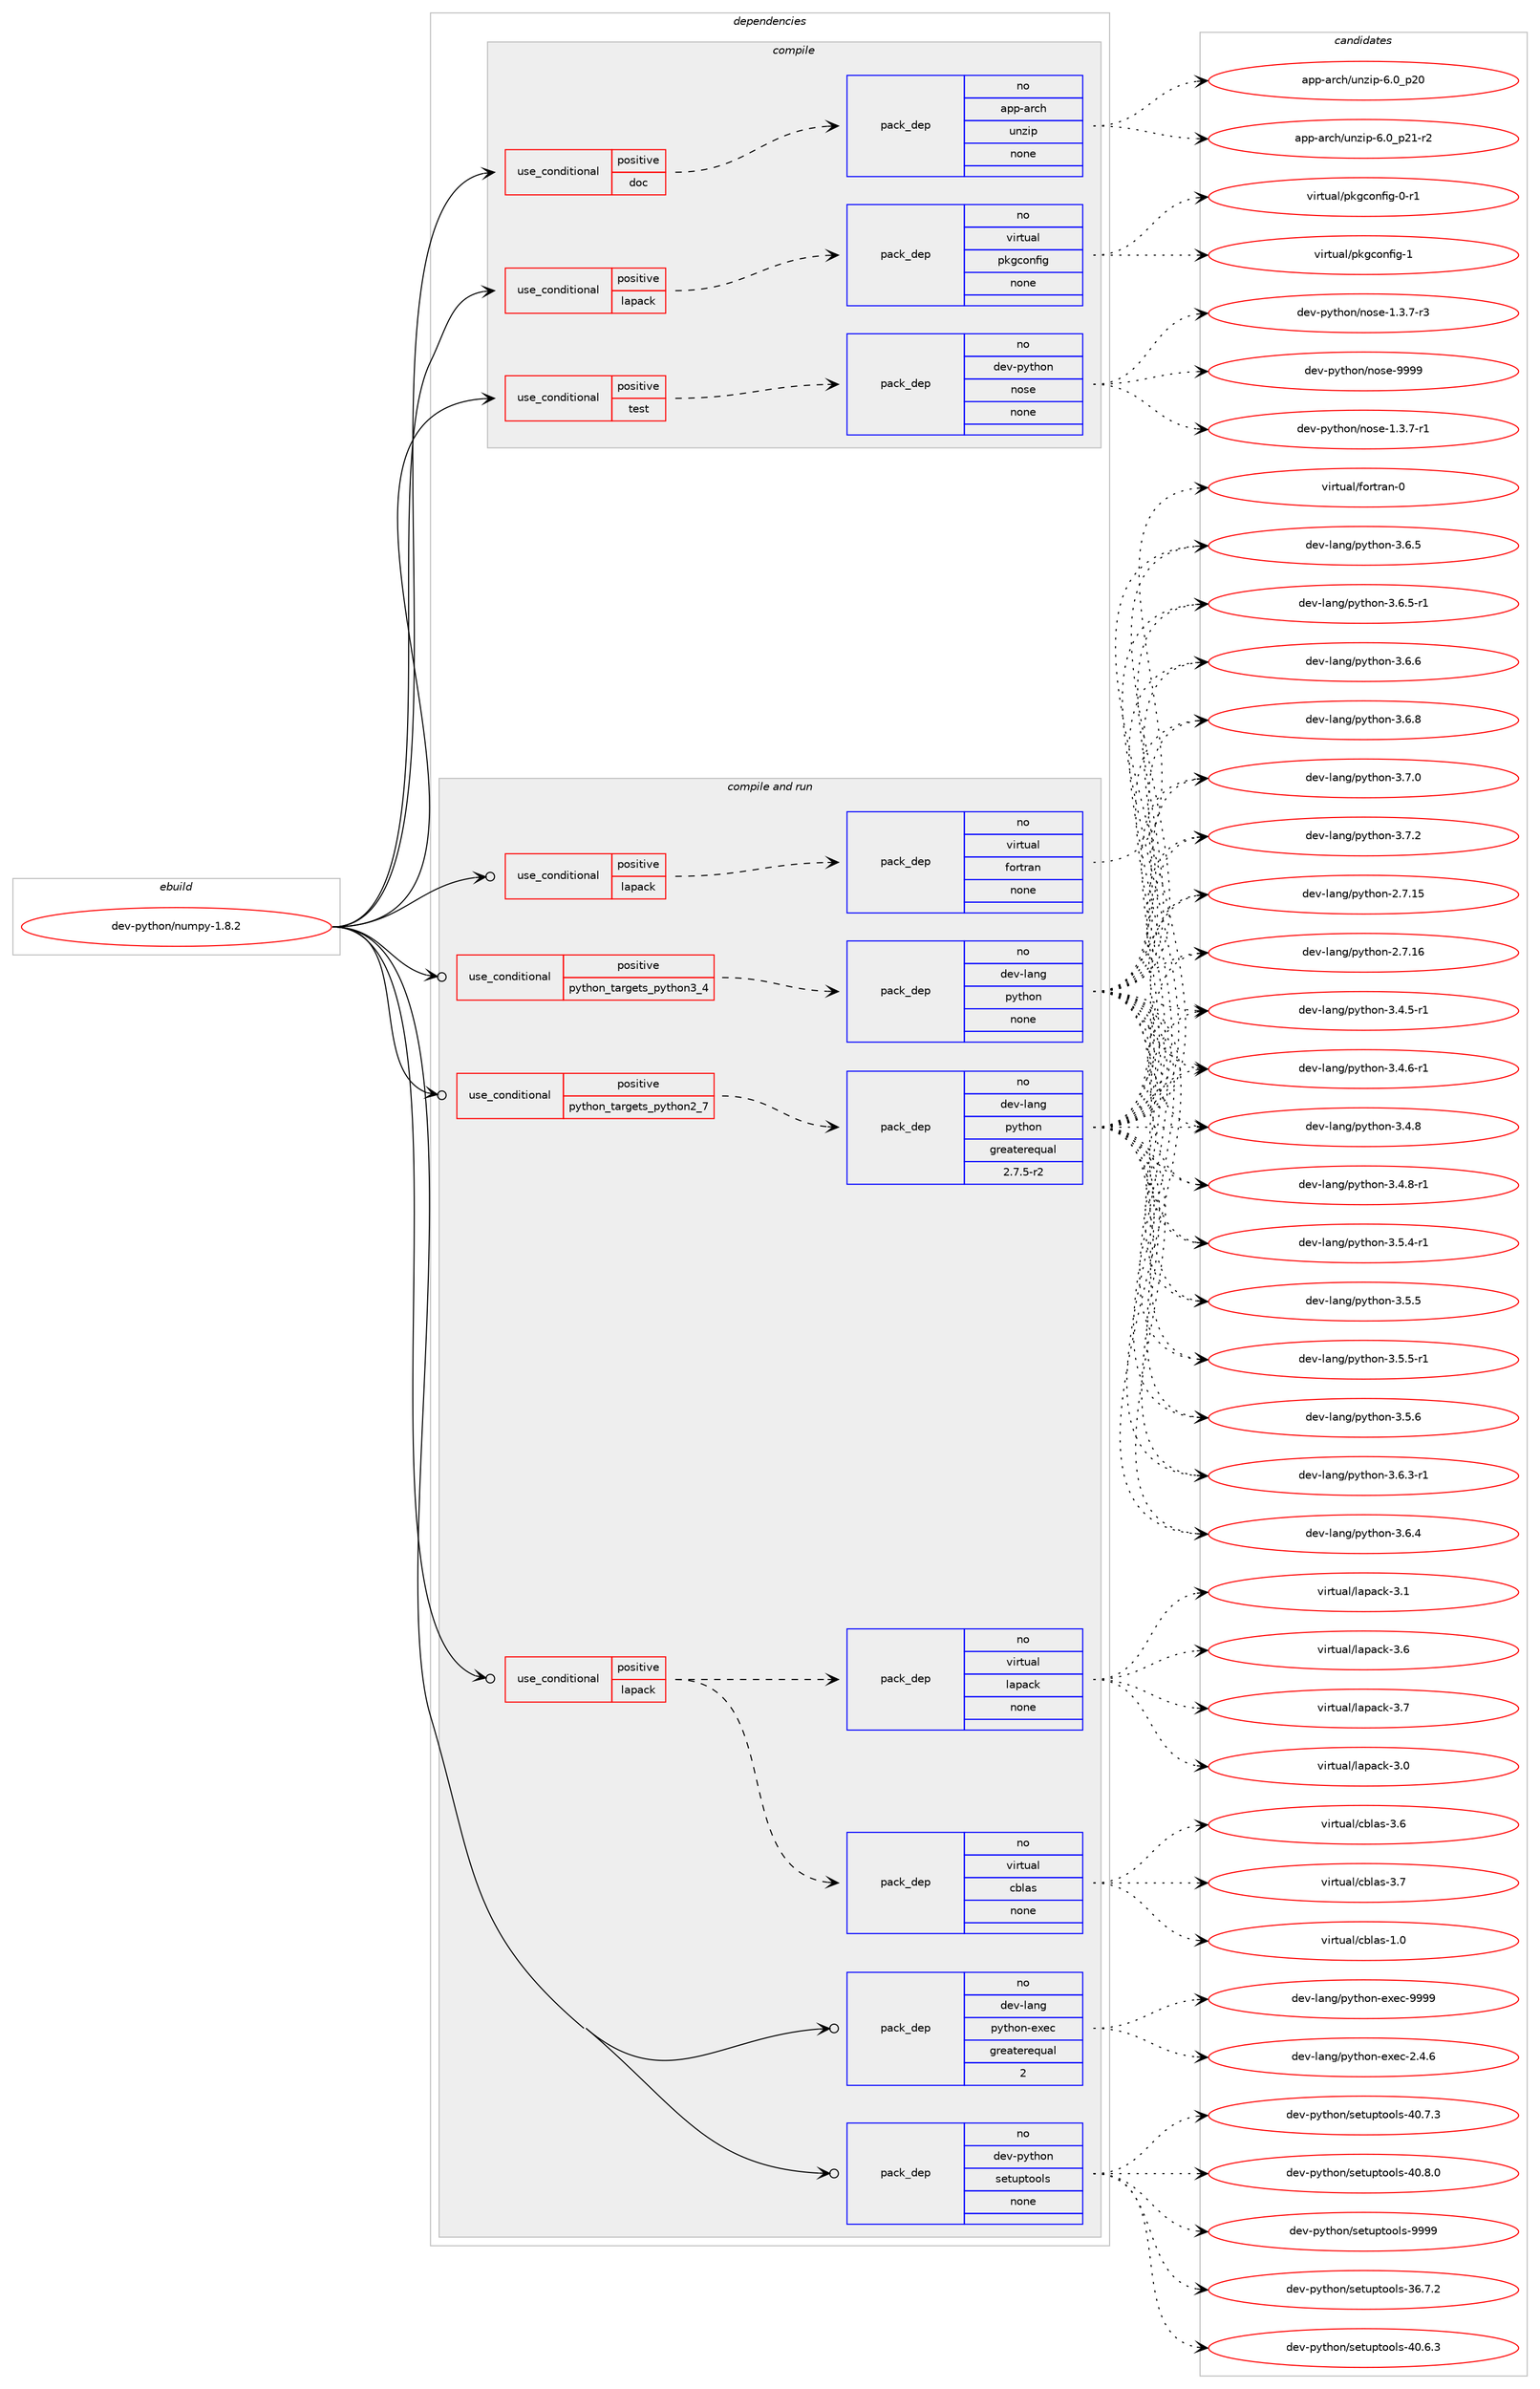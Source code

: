 digraph prolog {

# *************
# Graph options
# *************

newrank=true;
concentrate=true;
compound=true;
graph [rankdir=LR,fontname=Helvetica,fontsize=10,ranksep=1.5];#, ranksep=2.5, nodesep=0.2];
edge  [arrowhead=vee];
node  [fontname=Helvetica,fontsize=10];

# **********
# The ebuild
# **********

subgraph cluster_leftcol {
color=gray;
rank=same;
label=<<i>ebuild</i>>;
id [label="dev-python/numpy-1.8.2", color=red, width=4, href="../dev-python/numpy-1.8.2.svg"];
}

# ****************
# The dependencies
# ****************

subgraph cluster_midcol {
color=gray;
label=<<i>dependencies</i>>;
subgraph cluster_compile {
fillcolor="#eeeeee";
style=filled;
label=<<i>compile</i>>;
subgraph cond378396 {
dependency1421533 [label=<<TABLE BORDER="0" CELLBORDER="1" CELLSPACING="0" CELLPADDING="4"><TR><TD ROWSPAN="3" CELLPADDING="10">use_conditional</TD></TR><TR><TD>positive</TD></TR><TR><TD>doc</TD></TR></TABLE>>, shape=none, color=red];
subgraph pack1019860 {
dependency1421534 [label=<<TABLE BORDER="0" CELLBORDER="1" CELLSPACING="0" CELLPADDING="4" WIDTH="220"><TR><TD ROWSPAN="6" CELLPADDING="30">pack_dep</TD></TR><TR><TD WIDTH="110">no</TD></TR><TR><TD>app-arch</TD></TR><TR><TD>unzip</TD></TR><TR><TD>none</TD></TR><TR><TD></TD></TR></TABLE>>, shape=none, color=blue];
}
dependency1421533:e -> dependency1421534:w [weight=20,style="dashed",arrowhead="vee"];
}
id:e -> dependency1421533:w [weight=20,style="solid",arrowhead="vee"];
subgraph cond378397 {
dependency1421535 [label=<<TABLE BORDER="0" CELLBORDER="1" CELLSPACING="0" CELLPADDING="4"><TR><TD ROWSPAN="3" CELLPADDING="10">use_conditional</TD></TR><TR><TD>positive</TD></TR><TR><TD>lapack</TD></TR></TABLE>>, shape=none, color=red];
subgraph pack1019861 {
dependency1421536 [label=<<TABLE BORDER="0" CELLBORDER="1" CELLSPACING="0" CELLPADDING="4" WIDTH="220"><TR><TD ROWSPAN="6" CELLPADDING="30">pack_dep</TD></TR><TR><TD WIDTH="110">no</TD></TR><TR><TD>virtual</TD></TR><TR><TD>pkgconfig</TD></TR><TR><TD>none</TD></TR><TR><TD></TD></TR></TABLE>>, shape=none, color=blue];
}
dependency1421535:e -> dependency1421536:w [weight=20,style="dashed",arrowhead="vee"];
}
id:e -> dependency1421535:w [weight=20,style="solid",arrowhead="vee"];
subgraph cond378398 {
dependency1421537 [label=<<TABLE BORDER="0" CELLBORDER="1" CELLSPACING="0" CELLPADDING="4"><TR><TD ROWSPAN="3" CELLPADDING="10">use_conditional</TD></TR><TR><TD>positive</TD></TR><TR><TD>test</TD></TR></TABLE>>, shape=none, color=red];
subgraph pack1019862 {
dependency1421538 [label=<<TABLE BORDER="0" CELLBORDER="1" CELLSPACING="0" CELLPADDING="4" WIDTH="220"><TR><TD ROWSPAN="6" CELLPADDING="30">pack_dep</TD></TR><TR><TD WIDTH="110">no</TD></TR><TR><TD>dev-python</TD></TR><TR><TD>nose</TD></TR><TR><TD>none</TD></TR><TR><TD></TD></TR></TABLE>>, shape=none, color=blue];
}
dependency1421537:e -> dependency1421538:w [weight=20,style="dashed",arrowhead="vee"];
}
id:e -> dependency1421537:w [weight=20,style="solid",arrowhead="vee"];
}
subgraph cluster_compileandrun {
fillcolor="#eeeeee";
style=filled;
label=<<i>compile and run</i>>;
subgraph cond378399 {
dependency1421539 [label=<<TABLE BORDER="0" CELLBORDER="1" CELLSPACING="0" CELLPADDING="4"><TR><TD ROWSPAN="3" CELLPADDING="10">use_conditional</TD></TR><TR><TD>positive</TD></TR><TR><TD>lapack</TD></TR></TABLE>>, shape=none, color=red];
subgraph pack1019863 {
dependency1421540 [label=<<TABLE BORDER="0" CELLBORDER="1" CELLSPACING="0" CELLPADDING="4" WIDTH="220"><TR><TD ROWSPAN="6" CELLPADDING="30">pack_dep</TD></TR><TR><TD WIDTH="110">no</TD></TR><TR><TD>virtual</TD></TR><TR><TD>cblas</TD></TR><TR><TD>none</TD></TR><TR><TD></TD></TR></TABLE>>, shape=none, color=blue];
}
dependency1421539:e -> dependency1421540:w [weight=20,style="dashed",arrowhead="vee"];
subgraph pack1019864 {
dependency1421541 [label=<<TABLE BORDER="0" CELLBORDER="1" CELLSPACING="0" CELLPADDING="4" WIDTH="220"><TR><TD ROWSPAN="6" CELLPADDING="30">pack_dep</TD></TR><TR><TD WIDTH="110">no</TD></TR><TR><TD>virtual</TD></TR><TR><TD>lapack</TD></TR><TR><TD>none</TD></TR><TR><TD></TD></TR></TABLE>>, shape=none, color=blue];
}
dependency1421539:e -> dependency1421541:w [weight=20,style="dashed",arrowhead="vee"];
}
id:e -> dependency1421539:w [weight=20,style="solid",arrowhead="odotvee"];
subgraph cond378400 {
dependency1421542 [label=<<TABLE BORDER="0" CELLBORDER="1" CELLSPACING="0" CELLPADDING="4"><TR><TD ROWSPAN="3" CELLPADDING="10">use_conditional</TD></TR><TR><TD>positive</TD></TR><TR><TD>lapack</TD></TR></TABLE>>, shape=none, color=red];
subgraph pack1019865 {
dependency1421543 [label=<<TABLE BORDER="0" CELLBORDER="1" CELLSPACING="0" CELLPADDING="4" WIDTH="220"><TR><TD ROWSPAN="6" CELLPADDING="30">pack_dep</TD></TR><TR><TD WIDTH="110">no</TD></TR><TR><TD>virtual</TD></TR><TR><TD>fortran</TD></TR><TR><TD>none</TD></TR><TR><TD></TD></TR></TABLE>>, shape=none, color=blue];
}
dependency1421542:e -> dependency1421543:w [weight=20,style="dashed",arrowhead="vee"];
}
id:e -> dependency1421542:w [weight=20,style="solid",arrowhead="odotvee"];
subgraph cond378401 {
dependency1421544 [label=<<TABLE BORDER="0" CELLBORDER="1" CELLSPACING="0" CELLPADDING="4"><TR><TD ROWSPAN="3" CELLPADDING="10">use_conditional</TD></TR><TR><TD>positive</TD></TR><TR><TD>python_targets_python2_7</TD></TR></TABLE>>, shape=none, color=red];
subgraph pack1019866 {
dependency1421545 [label=<<TABLE BORDER="0" CELLBORDER="1" CELLSPACING="0" CELLPADDING="4" WIDTH="220"><TR><TD ROWSPAN="6" CELLPADDING="30">pack_dep</TD></TR><TR><TD WIDTH="110">no</TD></TR><TR><TD>dev-lang</TD></TR><TR><TD>python</TD></TR><TR><TD>greaterequal</TD></TR><TR><TD>2.7.5-r2</TD></TR></TABLE>>, shape=none, color=blue];
}
dependency1421544:e -> dependency1421545:w [weight=20,style="dashed",arrowhead="vee"];
}
id:e -> dependency1421544:w [weight=20,style="solid",arrowhead="odotvee"];
subgraph cond378402 {
dependency1421546 [label=<<TABLE BORDER="0" CELLBORDER="1" CELLSPACING="0" CELLPADDING="4"><TR><TD ROWSPAN="3" CELLPADDING="10">use_conditional</TD></TR><TR><TD>positive</TD></TR><TR><TD>python_targets_python3_4</TD></TR></TABLE>>, shape=none, color=red];
subgraph pack1019867 {
dependency1421547 [label=<<TABLE BORDER="0" CELLBORDER="1" CELLSPACING="0" CELLPADDING="4" WIDTH="220"><TR><TD ROWSPAN="6" CELLPADDING="30">pack_dep</TD></TR><TR><TD WIDTH="110">no</TD></TR><TR><TD>dev-lang</TD></TR><TR><TD>python</TD></TR><TR><TD>none</TD></TR><TR><TD></TD></TR></TABLE>>, shape=none, color=blue];
}
dependency1421546:e -> dependency1421547:w [weight=20,style="dashed",arrowhead="vee"];
}
id:e -> dependency1421546:w [weight=20,style="solid",arrowhead="odotvee"];
subgraph pack1019868 {
dependency1421548 [label=<<TABLE BORDER="0" CELLBORDER="1" CELLSPACING="0" CELLPADDING="4" WIDTH="220"><TR><TD ROWSPAN="6" CELLPADDING="30">pack_dep</TD></TR><TR><TD WIDTH="110">no</TD></TR><TR><TD>dev-lang</TD></TR><TR><TD>python-exec</TD></TR><TR><TD>greaterequal</TD></TR><TR><TD>2</TD></TR></TABLE>>, shape=none, color=blue];
}
id:e -> dependency1421548:w [weight=20,style="solid",arrowhead="odotvee"];
subgraph pack1019869 {
dependency1421549 [label=<<TABLE BORDER="0" CELLBORDER="1" CELLSPACING="0" CELLPADDING="4" WIDTH="220"><TR><TD ROWSPAN="6" CELLPADDING="30">pack_dep</TD></TR><TR><TD WIDTH="110">no</TD></TR><TR><TD>dev-python</TD></TR><TR><TD>setuptools</TD></TR><TR><TD>none</TD></TR><TR><TD></TD></TR></TABLE>>, shape=none, color=blue];
}
id:e -> dependency1421549:w [weight=20,style="solid",arrowhead="odotvee"];
}
subgraph cluster_run {
fillcolor="#eeeeee";
style=filled;
label=<<i>run</i>>;
}
}

# **************
# The candidates
# **************

subgraph cluster_choices {
rank=same;
color=gray;
label=<<i>candidates</i>>;

subgraph choice1019860 {
color=black;
nodesep=1;
choice971121124597114991044711711012210511245544648951125048 [label="app-arch/unzip-6.0_p20", color=red, width=4,href="../app-arch/unzip-6.0_p20.svg"];
choice9711211245971149910447117110122105112455446489511250494511450 [label="app-arch/unzip-6.0_p21-r2", color=red, width=4,href="../app-arch/unzip-6.0_p21-r2.svg"];
dependency1421534:e -> choice971121124597114991044711711012210511245544648951125048:w [style=dotted,weight="100"];
dependency1421534:e -> choice9711211245971149910447117110122105112455446489511250494511450:w [style=dotted,weight="100"];
}
subgraph choice1019861 {
color=black;
nodesep=1;
choice11810511411611797108471121071039911111010210510345484511449 [label="virtual/pkgconfig-0-r1", color=red, width=4,href="../virtual/pkgconfig-0-r1.svg"];
choice1181051141161179710847112107103991111101021051034549 [label="virtual/pkgconfig-1", color=red, width=4,href="../virtual/pkgconfig-1.svg"];
dependency1421536:e -> choice11810511411611797108471121071039911111010210510345484511449:w [style=dotted,weight="100"];
dependency1421536:e -> choice1181051141161179710847112107103991111101021051034549:w [style=dotted,weight="100"];
}
subgraph choice1019862 {
color=black;
nodesep=1;
choice10010111845112121116104111110471101111151014549465146554511449 [label="dev-python/nose-1.3.7-r1", color=red, width=4,href="../dev-python/nose-1.3.7-r1.svg"];
choice10010111845112121116104111110471101111151014549465146554511451 [label="dev-python/nose-1.3.7-r3", color=red, width=4,href="../dev-python/nose-1.3.7-r3.svg"];
choice10010111845112121116104111110471101111151014557575757 [label="dev-python/nose-9999", color=red, width=4,href="../dev-python/nose-9999.svg"];
dependency1421538:e -> choice10010111845112121116104111110471101111151014549465146554511449:w [style=dotted,weight="100"];
dependency1421538:e -> choice10010111845112121116104111110471101111151014549465146554511451:w [style=dotted,weight="100"];
dependency1421538:e -> choice10010111845112121116104111110471101111151014557575757:w [style=dotted,weight="100"];
}
subgraph choice1019863 {
color=black;
nodesep=1;
choice118105114116117971084799981089711545494648 [label="virtual/cblas-1.0", color=red, width=4,href="../virtual/cblas-1.0.svg"];
choice118105114116117971084799981089711545514654 [label="virtual/cblas-3.6", color=red, width=4,href="../virtual/cblas-3.6.svg"];
choice118105114116117971084799981089711545514655 [label="virtual/cblas-3.7", color=red, width=4,href="../virtual/cblas-3.7.svg"];
dependency1421540:e -> choice118105114116117971084799981089711545494648:w [style=dotted,weight="100"];
dependency1421540:e -> choice118105114116117971084799981089711545514654:w [style=dotted,weight="100"];
dependency1421540:e -> choice118105114116117971084799981089711545514655:w [style=dotted,weight="100"];
}
subgraph choice1019864 {
color=black;
nodesep=1;
choice118105114116117971084710897112979910745514648 [label="virtual/lapack-3.0", color=red, width=4,href="../virtual/lapack-3.0.svg"];
choice118105114116117971084710897112979910745514649 [label="virtual/lapack-3.1", color=red, width=4,href="../virtual/lapack-3.1.svg"];
choice118105114116117971084710897112979910745514654 [label="virtual/lapack-3.6", color=red, width=4,href="../virtual/lapack-3.6.svg"];
choice118105114116117971084710897112979910745514655 [label="virtual/lapack-3.7", color=red, width=4,href="../virtual/lapack-3.7.svg"];
dependency1421541:e -> choice118105114116117971084710897112979910745514648:w [style=dotted,weight="100"];
dependency1421541:e -> choice118105114116117971084710897112979910745514649:w [style=dotted,weight="100"];
dependency1421541:e -> choice118105114116117971084710897112979910745514654:w [style=dotted,weight="100"];
dependency1421541:e -> choice118105114116117971084710897112979910745514655:w [style=dotted,weight="100"];
}
subgraph choice1019865 {
color=black;
nodesep=1;
choice1181051141161179710847102111114116114971104548 [label="virtual/fortran-0", color=red, width=4,href="../virtual/fortran-0.svg"];
dependency1421543:e -> choice1181051141161179710847102111114116114971104548:w [style=dotted,weight="100"];
}
subgraph choice1019866 {
color=black;
nodesep=1;
choice10010111845108971101034711212111610411111045504655464953 [label="dev-lang/python-2.7.15", color=red, width=4,href="../dev-lang/python-2.7.15.svg"];
choice10010111845108971101034711212111610411111045504655464954 [label="dev-lang/python-2.7.16", color=red, width=4,href="../dev-lang/python-2.7.16.svg"];
choice1001011184510897110103471121211161041111104551465246534511449 [label="dev-lang/python-3.4.5-r1", color=red, width=4,href="../dev-lang/python-3.4.5-r1.svg"];
choice1001011184510897110103471121211161041111104551465246544511449 [label="dev-lang/python-3.4.6-r1", color=red, width=4,href="../dev-lang/python-3.4.6-r1.svg"];
choice100101118451089711010347112121116104111110455146524656 [label="dev-lang/python-3.4.8", color=red, width=4,href="../dev-lang/python-3.4.8.svg"];
choice1001011184510897110103471121211161041111104551465246564511449 [label="dev-lang/python-3.4.8-r1", color=red, width=4,href="../dev-lang/python-3.4.8-r1.svg"];
choice1001011184510897110103471121211161041111104551465346524511449 [label="dev-lang/python-3.5.4-r1", color=red, width=4,href="../dev-lang/python-3.5.4-r1.svg"];
choice100101118451089711010347112121116104111110455146534653 [label="dev-lang/python-3.5.5", color=red, width=4,href="../dev-lang/python-3.5.5.svg"];
choice1001011184510897110103471121211161041111104551465346534511449 [label="dev-lang/python-3.5.5-r1", color=red, width=4,href="../dev-lang/python-3.5.5-r1.svg"];
choice100101118451089711010347112121116104111110455146534654 [label="dev-lang/python-3.5.6", color=red, width=4,href="../dev-lang/python-3.5.6.svg"];
choice1001011184510897110103471121211161041111104551465446514511449 [label="dev-lang/python-3.6.3-r1", color=red, width=4,href="../dev-lang/python-3.6.3-r1.svg"];
choice100101118451089711010347112121116104111110455146544652 [label="dev-lang/python-3.6.4", color=red, width=4,href="../dev-lang/python-3.6.4.svg"];
choice100101118451089711010347112121116104111110455146544653 [label="dev-lang/python-3.6.5", color=red, width=4,href="../dev-lang/python-3.6.5.svg"];
choice1001011184510897110103471121211161041111104551465446534511449 [label="dev-lang/python-3.6.5-r1", color=red, width=4,href="../dev-lang/python-3.6.5-r1.svg"];
choice100101118451089711010347112121116104111110455146544654 [label="dev-lang/python-3.6.6", color=red, width=4,href="../dev-lang/python-3.6.6.svg"];
choice100101118451089711010347112121116104111110455146544656 [label="dev-lang/python-3.6.8", color=red, width=4,href="../dev-lang/python-3.6.8.svg"];
choice100101118451089711010347112121116104111110455146554648 [label="dev-lang/python-3.7.0", color=red, width=4,href="../dev-lang/python-3.7.0.svg"];
choice100101118451089711010347112121116104111110455146554650 [label="dev-lang/python-3.7.2", color=red, width=4,href="../dev-lang/python-3.7.2.svg"];
dependency1421545:e -> choice10010111845108971101034711212111610411111045504655464953:w [style=dotted,weight="100"];
dependency1421545:e -> choice10010111845108971101034711212111610411111045504655464954:w [style=dotted,weight="100"];
dependency1421545:e -> choice1001011184510897110103471121211161041111104551465246534511449:w [style=dotted,weight="100"];
dependency1421545:e -> choice1001011184510897110103471121211161041111104551465246544511449:w [style=dotted,weight="100"];
dependency1421545:e -> choice100101118451089711010347112121116104111110455146524656:w [style=dotted,weight="100"];
dependency1421545:e -> choice1001011184510897110103471121211161041111104551465246564511449:w [style=dotted,weight="100"];
dependency1421545:e -> choice1001011184510897110103471121211161041111104551465346524511449:w [style=dotted,weight="100"];
dependency1421545:e -> choice100101118451089711010347112121116104111110455146534653:w [style=dotted,weight="100"];
dependency1421545:e -> choice1001011184510897110103471121211161041111104551465346534511449:w [style=dotted,weight="100"];
dependency1421545:e -> choice100101118451089711010347112121116104111110455146534654:w [style=dotted,weight="100"];
dependency1421545:e -> choice1001011184510897110103471121211161041111104551465446514511449:w [style=dotted,weight="100"];
dependency1421545:e -> choice100101118451089711010347112121116104111110455146544652:w [style=dotted,weight="100"];
dependency1421545:e -> choice100101118451089711010347112121116104111110455146544653:w [style=dotted,weight="100"];
dependency1421545:e -> choice1001011184510897110103471121211161041111104551465446534511449:w [style=dotted,weight="100"];
dependency1421545:e -> choice100101118451089711010347112121116104111110455146544654:w [style=dotted,weight="100"];
dependency1421545:e -> choice100101118451089711010347112121116104111110455146544656:w [style=dotted,weight="100"];
dependency1421545:e -> choice100101118451089711010347112121116104111110455146554648:w [style=dotted,weight="100"];
dependency1421545:e -> choice100101118451089711010347112121116104111110455146554650:w [style=dotted,weight="100"];
}
subgraph choice1019867 {
color=black;
nodesep=1;
choice10010111845108971101034711212111610411111045504655464953 [label="dev-lang/python-2.7.15", color=red, width=4,href="../dev-lang/python-2.7.15.svg"];
choice10010111845108971101034711212111610411111045504655464954 [label="dev-lang/python-2.7.16", color=red, width=4,href="../dev-lang/python-2.7.16.svg"];
choice1001011184510897110103471121211161041111104551465246534511449 [label="dev-lang/python-3.4.5-r1", color=red, width=4,href="../dev-lang/python-3.4.5-r1.svg"];
choice1001011184510897110103471121211161041111104551465246544511449 [label="dev-lang/python-3.4.6-r1", color=red, width=4,href="../dev-lang/python-3.4.6-r1.svg"];
choice100101118451089711010347112121116104111110455146524656 [label="dev-lang/python-3.4.8", color=red, width=4,href="../dev-lang/python-3.4.8.svg"];
choice1001011184510897110103471121211161041111104551465246564511449 [label="dev-lang/python-3.4.8-r1", color=red, width=4,href="../dev-lang/python-3.4.8-r1.svg"];
choice1001011184510897110103471121211161041111104551465346524511449 [label="dev-lang/python-3.5.4-r1", color=red, width=4,href="../dev-lang/python-3.5.4-r1.svg"];
choice100101118451089711010347112121116104111110455146534653 [label="dev-lang/python-3.5.5", color=red, width=4,href="../dev-lang/python-3.5.5.svg"];
choice1001011184510897110103471121211161041111104551465346534511449 [label="dev-lang/python-3.5.5-r1", color=red, width=4,href="../dev-lang/python-3.5.5-r1.svg"];
choice100101118451089711010347112121116104111110455146534654 [label="dev-lang/python-3.5.6", color=red, width=4,href="../dev-lang/python-3.5.6.svg"];
choice1001011184510897110103471121211161041111104551465446514511449 [label="dev-lang/python-3.6.3-r1", color=red, width=4,href="../dev-lang/python-3.6.3-r1.svg"];
choice100101118451089711010347112121116104111110455146544652 [label="dev-lang/python-3.6.4", color=red, width=4,href="../dev-lang/python-3.6.4.svg"];
choice100101118451089711010347112121116104111110455146544653 [label="dev-lang/python-3.6.5", color=red, width=4,href="../dev-lang/python-3.6.5.svg"];
choice1001011184510897110103471121211161041111104551465446534511449 [label="dev-lang/python-3.6.5-r1", color=red, width=4,href="../dev-lang/python-3.6.5-r1.svg"];
choice100101118451089711010347112121116104111110455146544654 [label="dev-lang/python-3.6.6", color=red, width=4,href="../dev-lang/python-3.6.6.svg"];
choice100101118451089711010347112121116104111110455146544656 [label="dev-lang/python-3.6.8", color=red, width=4,href="../dev-lang/python-3.6.8.svg"];
choice100101118451089711010347112121116104111110455146554648 [label="dev-lang/python-3.7.0", color=red, width=4,href="../dev-lang/python-3.7.0.svg"];
choice100101118451089711010347112121116104111110455146554650 [label="dev-lang/python-3.7.2", color=red, width=4,href="../dev-lang/python-3.7.2.svg"];
dependency1421547:e -> choice10010111845108971101034711212111610411111045504655464953:w [style=dotted,weight="100"];
dependency1421547:e -> choice10010111845108971101034711212111610411111045504655464954:w [style=dotted,weight="100"];
dependency1421547:e -> choice1001011184510897110103471121211161041111104551465246534511449:w [style=dotted,weight="100"];
dependency1421547:e -> choice1001011184510897110103471121211161041111104551465246544511449:w [style=dotted,weight="100"];
dependency1421547:e -> choice100101118451089711010347112121116104111110455146524656:w [style=dotted,weight="100"];
dependency1421547:e -> choice1001011184510897110103471121211161041111104551465246564511449:w [style=dotted,weight="100"];
dependency1421547:e -> choice1001011184510897110103471121211161041111104551465346524511449:w [style=dotted,weight="100"];
dependency1421547:e -> choice100101118451089711010347112121116104111110455146534653:w [style=dotted,weight="100"];
dependency1421547:e -> choice1001011184510897110103471121211161041111104551465346534511449:w [style=dotted,weight="100"];
dependency1421547:e -> choice100101118451089711010347112121116104111110455146534654:w [style=dotted,weight="100"];
dependency1421547:e -> choice1001011184510897110103471121211161041111104551465446514511449:w [style=dotted,weight="100"];
dependency1421547:e -> choice100101118451089711010347112121116104111110455146544652:w [style=dotted,weight="100"];
dependency1421547:e -> choice100101118451089711010347112121116104111110455146544653:w [style=dotted,weight="100"];
dependency1421547:e -> choice1001011184510897110103471121211161041111104551465446534511449:w [style=dotted,weight="100"];
dependency1421547:e -> choice100101118451089711010347112121116104111110455146544654:w [style=dotted,weight="100"];
dependency1421547:e -> choice100101118451089711010347112121116104111110455146544656:w [style=dotted,weight="100"];
dependency1421547:e -> choice100101118451089711010347112121116104111110455146554648:w [style=dotted,weight="100"];
dependency1421547:e -> choice100101118451089711010347112121116104111110455146554650:w [style=dotted,weight="100"];
}
subgraph choice1019868 {
color=black;
nodesep=1;
choice1001011184510897110103471121211161041111104510112010199455046524654 [label="dev-lang/python-exec-2.4.6", color=red, width=4,href="../dev-lang/python-exec-2.4.6.svg"];
choice10010111845108971101034711212111610411111045101120101994557575757 [label="dev-lang/python-exec-9999", color=red, width=4,href="../dev-lang/python-exec-9999.svg"];
dependency1421548:e -> choice1001011184510897110103471121211161041111104510112010199455046524654:w [style=dotted,weight="100"];
dependency1421548:e -> choice10010111845108971101034711212111610411111045101120101994557575757:w [style=dotted,weight="100"];
}
subgraph choice1019869 {
color=black;
nodesep=1;
choice100101118451121211161041111104711510111611711211611111110811545515446554650 [label="dev-python/setuptools-36.7.2", color=red, width=4,href="../dev-python/setuptools-36.7.2.svg"];
choice100101118451121211161041111104711510111611711211611111110811545524846544651 [label="dev-python/setuptools-40.6.3", color=red, width=4,href="../dev-python/setuptools-40.6.3.svg"];
choice100101118451121211161041111104711510111611711211611111110811545524846554651 [label="dev-python/setuptools-40.7.3", color=red, width=4,href="../dev-python/setuptools-40.7.3.svg"];
choice100101118451121211161041111104711510111611711211611111110811545524846564648 [label="dev-python/setuptools-40.8.0", color=red, width=4,href="../dev-python/setuptools-40.8.0.svg"];
choice10010111845112121116104111110471151011161171121161111111081154557575757 [label="dev-python/setuptools-9999", color=red, width=4,href="../dev-python/setuptools-9999.svg"];
dependency1421549:e -> choice100101118451121211161041111104711510111611711211611111110811545515446554650:w [style=dotted,weight="100"];
dependency1421549:e -> choice100101118451121211161041111104711510111611711211611111110811545524846544651:w [style=dotted,weight="100"];
dependency1421549:e -> choice100101118451121211161041111104711510111611711211611111110811545524846554651:w [style=dotted,weight="100"];
dependency1421549:e -> choice100101118451121211161041111104711510111611711211611111110811545524846564648:w [style=dotted,weight="100"];
dependency1421549:e -> choice10010111845112121116104111110471151011161171121161111111081154557575757:w [style=dotted,weight="100"];
}
}

}
